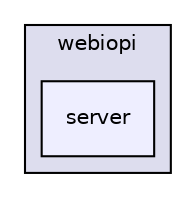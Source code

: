 digraph "python/webiopi/server" {
  compound=true
  node [ fontsize="10", fontname="Helvetica"];
  edge [ labelfontsize="10", labelfontname="Helvetica"];
  subgraph clusterdir_55d8687928f7b3ee523bd828d976b84f {
    graph [ bgcolor="#ddddee", pencolor="black", label="webiopi" fontname="Helvetica", fontsize="10", URL="dir_55d8687928f7b3ee523bd828d976b84f.html"]
  dir_9b1ef9db4e0e94adebce3e2754bac4f1 [shape=box, label="server", style="filled", fillcolor="#eeeeff", pencolor="black", URL="dir_9b1ef9db4e0e94adebce3e2754bac4f1.html"];
  }
}
